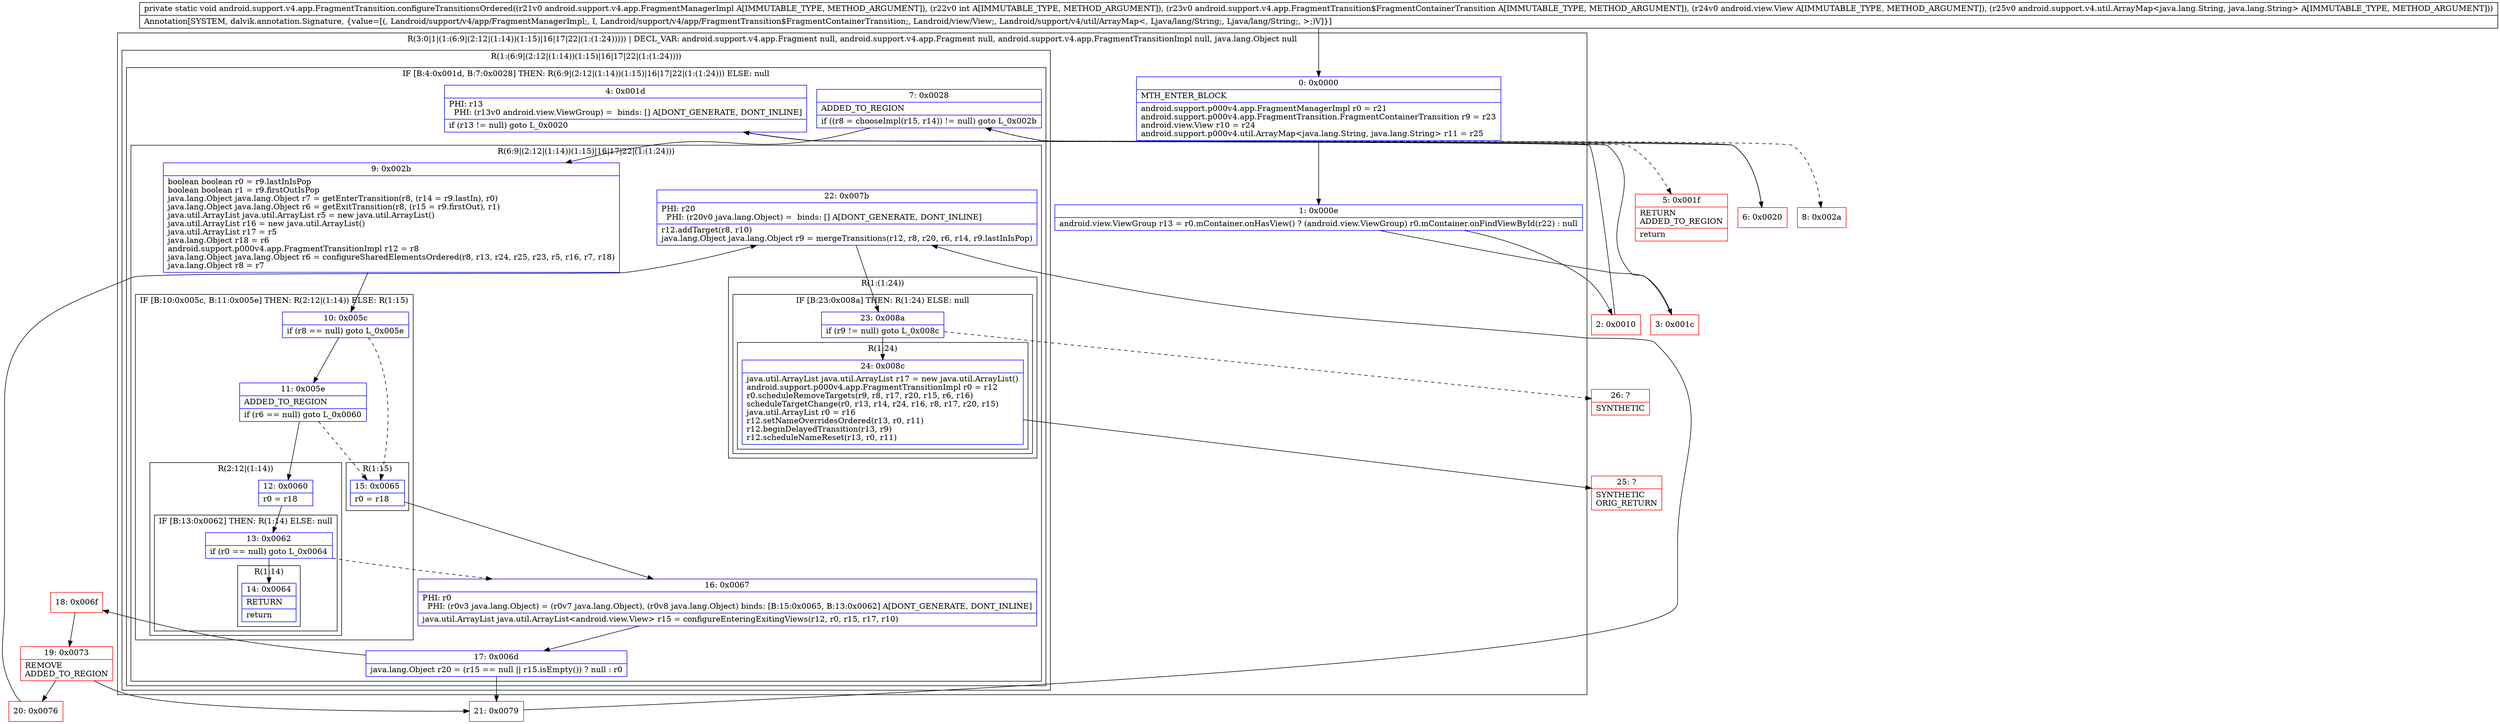digraph "CFG forandroid.support.v4.app.FragmentTransition.configureTransitionsOrdered(Landroid\/support\/v4\/app\/FragmentManagerImpl;ILandroid\/support\/v4\/app\/FragmentTransition$FragmentContainerTransition;Landroid\/view\/View;Landroid\/support\/v4\/util\/ArrayMap;)V" {
subgraph cluster_Region_1268477075 {
label = "R(3:0|1|(1:(6:9|(2:12|(1:14))(1:15)|16|17|22|(1:(1:24))))) | DECL_VAR: android.support.v4.app.Fragment null, android.support.v4.app.Fragment null, android.support.v4.app.FragmentTransitionImpl null, java.lang.Object null\l";
node [shape=record,color=blue];
Node_0 [shape=record,label="{0\:\ 0x0000|MTH_ENTER_BLOCK\l|android.support.p000v4.app.FragmentManagerImpl r0 = r21\landroid.support.p000v4.app.FragmentTransition.FragmentContainerTransition r9 = r23\landroid.view.View r10 = r24\landroid.support.p000v4.util.ArrayMap\<java.lang.String, java.lang.String\> r11 = r25\l}"];
Node_1 [shape=record,label="{1\:\ 0x000e|android.view.ViewGroup r13 = r0.mContainer.onHasView() ? (android.view.ViewGroup) r0.mContainer.onFindViewById(r22) : null\l}"];
subgraph cluster_Region_500678096 {
label = "R(1:(6:9|(2:12|(1:14))(1:15)|16|17|22|(1:(1:24))))";
node [shape=record,color=blue];
subgraph cluster_IfRegion_2101563852 {
label = "IF [B:4:0x001d, B:7:0x0028] THEN: R(6:9|(2:12|(1:14))(1:15)|16|17|22|(1:(1:24))) ELSE: null";
node [shape=record,color=blue];
Node_4 [shape=record,label="{4\:\ 0x001d|PHI: r13 \l  PHI: (r13v0 android.view.ViewGroup) =  binds: [] A[DONT_GENERATE, DONT_INLINE]\l|if (r13 != null) goto L_0x0020\l}"];
Node_7 [shape=record,label="{7\:\ 0x0028|ADDED_TO_REGION\l|if ((r8 = chooseImpl(r15, r14)) != null) goto L_0x002b\l}"];
subgraph cluster_Region_1912053169 {
label = "R(6:9|(2:12|(1:14))(1:15)|16|17|22|(1:(1:24)))";
node [shape=record,color=blue];
Node_9 [shape=record,label="{9\:\ 0x002b|boolean boolean r0 = r9.lastInIsPop\lboolean boolean r1 = r9.firstOutIsPop\ljava.lang.Object java.lang.Object r7 = getEnterTransition(r8, (r14 = r9.lastIn), r0)\ljava.lang.Object java.lang.Object r6 = getExitTransition(r8, (r15 = r9.firstOut), r1)\ljava.util.ArrayList java.util.ArrayList r5 = new java.util.ArrayList()\ljava.util.ArrayList r16 = new java.util.ArrayList()\ljava.util.ArrayList r17 = r5\ljava.lang.Object r18 = r6\landroid.support.p000v4.app.FragmentTransitionImpl r12 = r8\ljava.lang.Object java.lang.Object r6 = configureSharedElementsOrdered(r8, r13, r24, r25, r23, r5, r16, r7, r18)\ljava.lang.Object r8 = r7\l}"];
subgraph cluster_IfRegion_1446287733 {
label = "IF [B:10:0x005c, B:11:0x005e] THEN: R(2:12|(1:14)) ELSE: R(1:15)";
node [shape=record,color=blue];
Node_10 [shape=record,label="{10\:\ 0x005c|if (r8 == null) goto L_0x005e\l}"];
Node_11 [shape=record,label="{11\:\ 0x005e|ADDED_TO_REGION\l|if (r6 == null) goto L_0x0060\l}"];
subgraph cluster_Region_1831621891 {
label = "R(2:12|(1:14))";
node [shape=record,color=blue];
Node_12 [shape=record,label="{12\:\ 0x0060|r0 = r18\l}"];
subgraph cluster_IfRegion_2126238519 {
label = "IF [B:13:0x0062] THEN: R(1:14) ELSE: null";
node [shape=record,color=blue];
Node_13 [shape=record,label="{13\:\ 0x0062|if (r0 == null) goto L_0x0064\l}"];
subgraph cluster_Region_211564669 {
label = "R(1:14)";
node [shape=record,color=blue];
Node_14 [shape=record,label="{14\:\ 0x0064|RETURN\l|return\l}"];
}
}
}
subgraph cluster_Region_553338626 {
label = "R(1:15)";
node [shape=record,color=blue];
Node_15 [shape=record,label="{15\:\ 0x0065|r0 = r18\l}"];
}
}
Node_16 [shape=record,label="{16\:\ 0x0067|PHI: r0 \l  PHI: (r0v3 java.lang.Object) = (r0v7 java.lang.Object), (r0v8 java.lang.Object) binds: [B:15:0x0065, B:13:0x0062] A[DONT_GENERATE, DONT_INLINE]\l|java.util.ArrayList java.util.ArrayList\<android.view.View\> r15 = configureEnteringExitingViews(r12, r0, r15, r17, r10)\l}"];
Node_17 [shape=record,label="{17\:\ 0x006d|java.lang.Object r20 = (r15 == null \|\| r15.isEmpty()) ? null : r0\l}"];
Node_22 [shape=record,label="{22\:\ 0x007b|PHI: r20 \l  PHI: (r20v0 java.lang.Object) =  binds: [] A[DONT_GENERATE, DONT_INLINE]\l|r12.addTarget(r8, r10)\ljava.lang.Object java.lang.Object r9 = mergeTransitions(r12, r8, r20, r6, r14, r9.lastInIsPop)\l}"];
subgraph cluster_Region_1330289083 {
label = "R(1:(1:24))";
node [shape=record,color=blue];
subgraph cluster_IfRegion_832466766 {
label = "IF [B:23:0x008a] THEN: R(1:24) ELSE: null";
node [shape=record,color=blue];
Node_23 [shape=record,label="{23\:\ 0x008a|if (r9 != null) goto L_0x008c\l}"];
subgraph cluster_Region_2137078539 {
label = "R(1:24)";
node [shape=record,color=blue];
Node_24 [shape=record,label="{24\:\ 0x008c|java.util.ArrayList java.util.ArrayList r17 = new java.util.ArrayList()\landroid.support.p000v4.app.FragmentTransitionImpl r0 = r12\lr0.scheduleRemoveTargets(r9, r8, r17, r20, r15, r6, r16)\lscheduleTargetChange(r0, r13, r14, r24, r16, r8, r17, r20, r15)\ljava.util.ArrayList r0 = r16\lr12.setNameOverridesOrdered(r13, r0, r11)\lr12.beginDelayedTransition(r13, r9)\lr12.scheduleNameReset(r13, r0, r11)\l}"];
}
}
}
}
}
}
}
Node_2 [shape=record,color=red,label="{2\:\ 0x0010}"];
Node_3 [shape=record,color=red,label="{3\:\ 0x001c}"];
Node_5 [shape=record,color=red,label="{5\:\ 0x001f|RETURN\lADDED_TO_REGION\l|return\l}"];
Node_6 [shape=record,color=red,label="{6\:\ 0x0020}"];
Node_8 [shape=record,color=red,label="{8\:\ 0x002a}"];
Node_18 [shape=record,color=red,label="{18\:\ 0x006f}"];
Node_19 [shape=record,color=red,label="{19\:\ 0x0073|REMOVE\lADDED_TO_REGION\l}"];
Node_20 [shape=record,color=red,label="{20\:\ 0x0076}"];
Node_21 [shape=record,color=red,label="{21\:\ 0x0079}"];
Node_25 [shape=record,color=red,label="{25\:\ ?|SYNTHETIC\lORIG_RETURN\l}"];
Node_26 [shape=record,color=red,label="{26\:\ ?|SYNTHETIC\l}"];
MethodNode[shape=record,label="{private static void android.support.v4.app.FragmentTransition.configureTransitionsOrdered((r21v0 android.support.v4.app.FragmentManagerImpl A[IMMUTABLE_TYPE, METHOD_ARGUMENT]), (r22v0 int A[IMMUTABLE_TYPE, METHOD_ARGUMENT]), (r23v0 android.support.v4.app.FragmentTransition$FragmentContainerTransition A[IMMUTABLE_TYPE, METHOD_ARGUMENT]), (r24v0 android.view.View A[IMMUTABLE_TYPE, METHOD_ARGUMENT]), (r25v0 android.support.v4.util.ArrayMap\<java.lang.String, java.lang.String\> A[IMMUTABLE_TYPE, METHOD_ARGUMENT]))  | Annotation[SYSTEM, dalvik.annotation.Signature, \{value=[(, Landroid\/support\/v4\/app\/FragmentManagerImpl;, I, Landroid\/support\/v4\/app\/FragmentTransition$FragmentContainerTransition;, Landroid\/view\/View;, Landroid\/support\/v4\/util\/ArrayMap\<, Ljava\/lang\/String;, Ljava\/lang\/String;, \>;)V]\}]\l}"];
MethodNode -> Node_0;
Node_0 -> Node_1;
Node_1 -> Node_2;
Node_1 -> Node_3;
Node_4 -> Node_5[style=dashed];
Node_4 -> Node_6;
Node_7 -> Node_8[style=dashed];
Node_7 -> Node_9;
Node_9 -> Node_10;
Node_10 -> Node_11;
Node_10 -> Node_15[style=dashed];
Node_11 -> Node_12;
Node_11 -> Node_15[style=dashed];
Node_12 -> Node_13;
Node_13 -> Node_14;
Node_13 -> Node_16[style=dashed];
Node_15 -> Node_16;
Node_16 -> Node_17;
Node_17 -> Node_18;
Node_17 -> Node_21;
Node_22 -> Node_23;
Node_23 -> Node_24;
Node_23 -> Node_26[style=dashed];
Node_24 -> Node_25;
Node_2 -> Node_4;
Node_3 -> Node_4;
Node_6 -> Node_7;
Node_18 -> Node_19;
Node_19 -> Node_20;
Node_19 -> Node_21;
Node_20 -> Node_22;
Node_21 -> Node_22;
}

